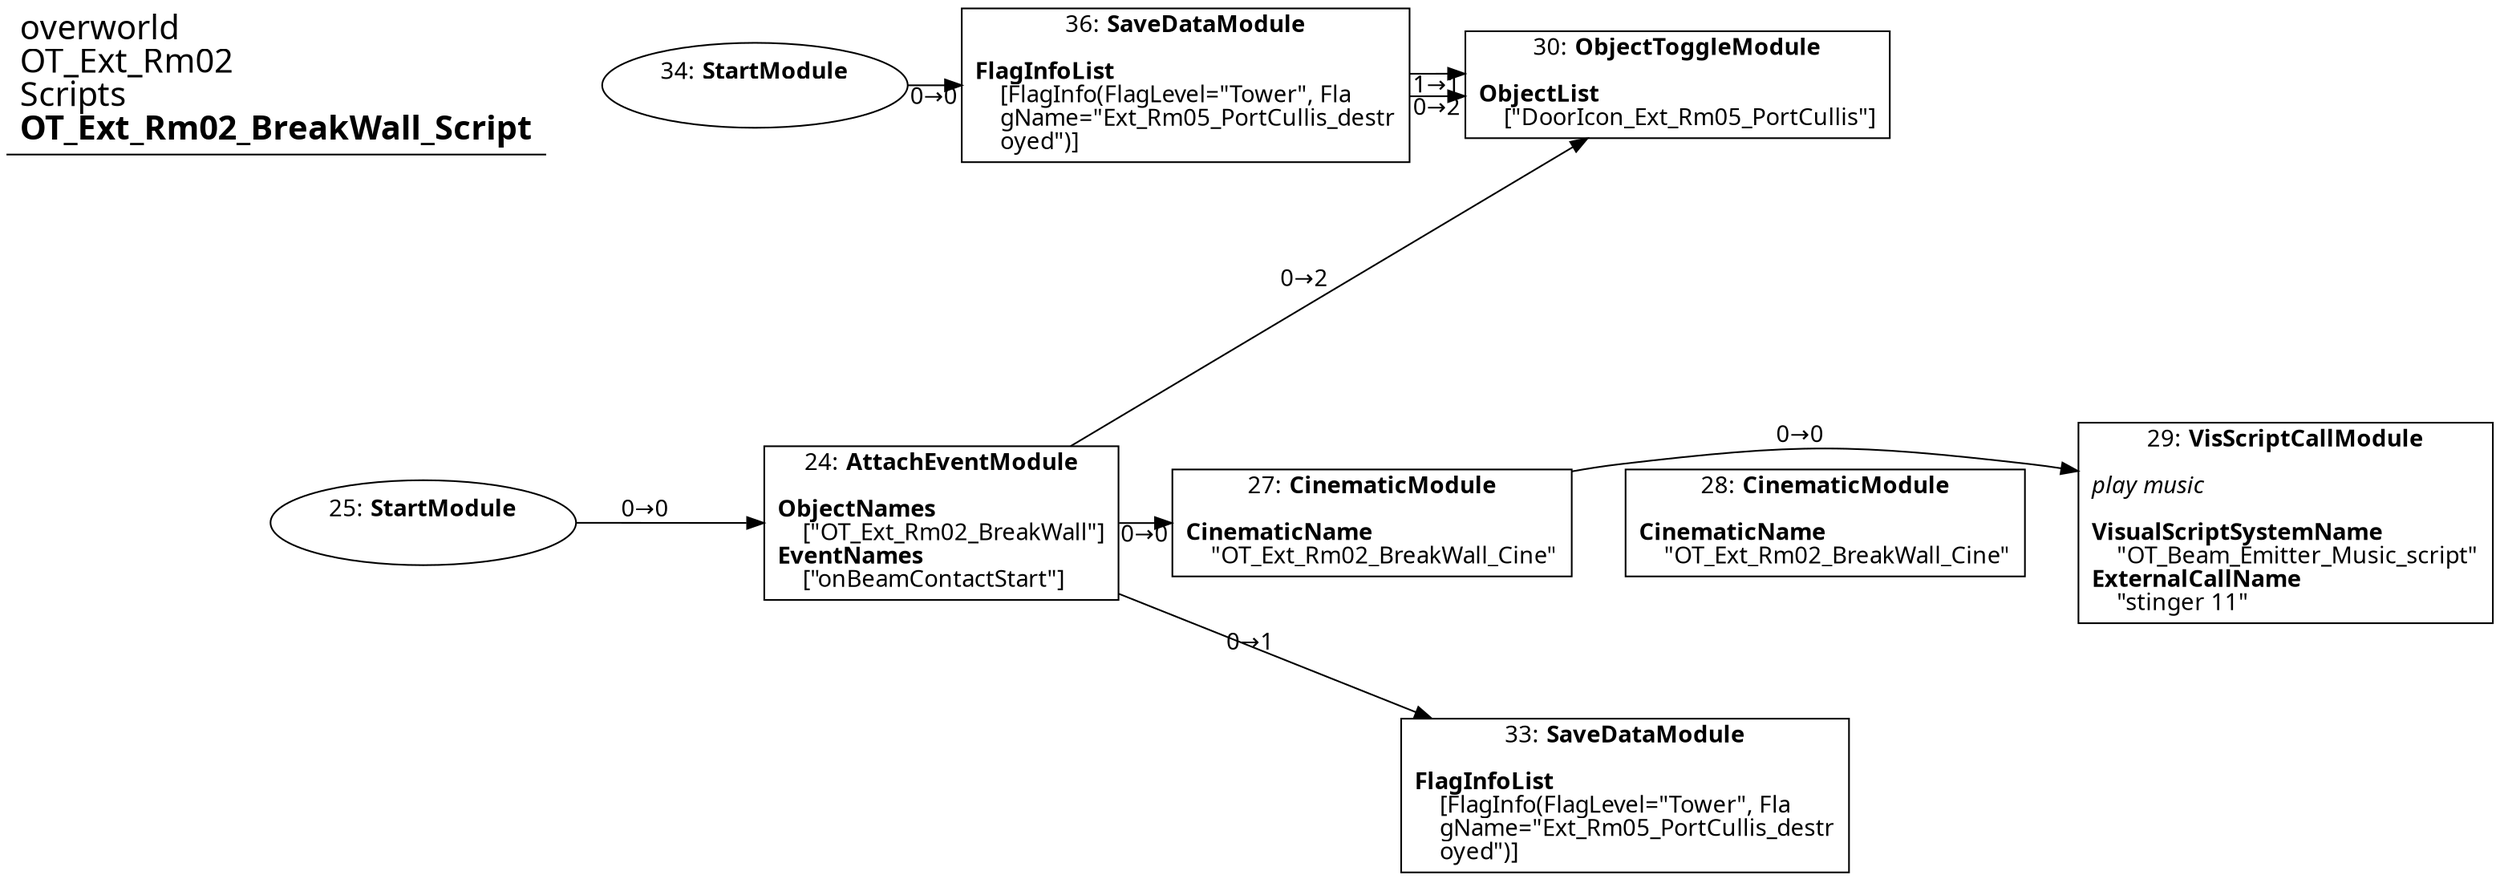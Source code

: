 digraph {
    layout = fdp;
    overlap = prism;
    sep = "+16";
    splines = spline;

    node [ shape = box ];

    graph [ fontname = "Segoe UI" ];
    node [ fontname = "Segoe UI" ];
    edge [ fontname = "Segoe UI" ];

    24 [ label = <24: <b>AttachEventModule</b><br/><br/><b>ObjectNames</b><br align="left"/>    [&quot;OT_Ext_Rm02_BreakWall&quot;]<br align="left"/><b>EventNames</b><br align="left"/>    [&quot;onBeamContactStart&quot;]<br align="left"/>> ];
    24 [ pos = "-0.12100001,-0.60800004!" ];
    24 -> 30 [ label = "0→2" ];
    24 -> 33 [ label = "0→1" ];
    24 -> 27 [ label = "0→0" ];

    25 [ label = <25: <b>StartModule</b><br/><br/>> ];
    25 [ shape = oval ]
    25 [ pos = "-0.38300002,-0.60800004!" ];
    25 -> 24 [ label = "0→0" ];

    27 [ label = <27: <b>CinematicModule</b><br/><br/><b>CinematicName</b><br align="left"/>    &quot;OT_Ext_Rm02_BreakWall_Cine&quot;<br align="left"/>> ];
    27 [ pos = "0.16600001,-0.60800004!" ];
    27 -> 29 [ label = "0→0" ];

    28 [ label = <28: <b>CinematicModule</b><br/><br/><b>CinematicName</b><br align="left"/>    &quot;OT_Ext_Rm02_BreakWall_Cine&quot;<br align="left"/>> ];
    28 [ pos = "0.16700001,-0.60800004!" ];

    29 [ label = <29: <b>VisScriptCallModule</b><br/><br/><i>play music<br align="left"/></i><br align="left"/><b>VisualScriptSystemName</b><br align="left"/>    &quot;OT_Beam_Emitter_Music_script&quot;<br align="left"/><b>ExternalCallName</b><br align="left"/>    &quot;stinger 11&quot;<br align="left"/>> ];
    29 [ pos = "0.42100003,-0.60800004!" ];

    30 [ label = <30: <b>ObjectToggleModule</b><br/><br/><b>ObjectList</b><br align="left"/>    [&quot;DoorIcon_Ext_Rm05_PortCullis&quot;]<br align="left"/>> ];
    30 [ pos = "0.179,-0.39900002!" ];

    33 [ label = <33: <b>SaveDataModule</b><br/><br/><b>FlagInfoList</b><br align="left"/>    [FlagInfo(FlagLevel=&quot;Tower&quot;, Fla<br align="left"/>    gName=&quot;Ext_Rm05_PortCullis_destr<br align="left"/>    oyed&quot;)]<br align="left"/>> ];
    33 [ pos = "0.16800001,-0.73800004!" ];

    34 [ label = <34: <b>StartModule</b><br/><br/>> ];
    34 [ shape = oval ]
    34 [ pos = "-0.27100003,-0.39900002!" ];
    34 -> 36 [ label = "0→0" ];

    36 [ label = <36: <b>SaveDataModule</b><br/><br/><b>FlagInfoList</b><br align="left"/>    [FlagInfo(FlagLevel=&quot;Tower&quot;, Fla<br align="left"/>    gName=&quot;Ext_Rm05_PortCullis_destr<br align="left"/>    oyed&quot;)]<br align="left"/>> ];
    36 [ pos = "-0.089,-0.39900002!" ];
    36 -> 30 [ label = "1→1" ];
    36 -> 30 [ label = "0→2" ];

    title [ pos = "-0.384,-0.39800003!" ];
    title [ shape = underline ];
    title [ label = <<font point-size="20">overworld<br align="left"/>OT_Ext_Rm02<br align="left"/>Scripts<br align="left"/><b>OT_Ext_Rm02_BreakWall_Script</b><br align="left"/></font>> ];
}
